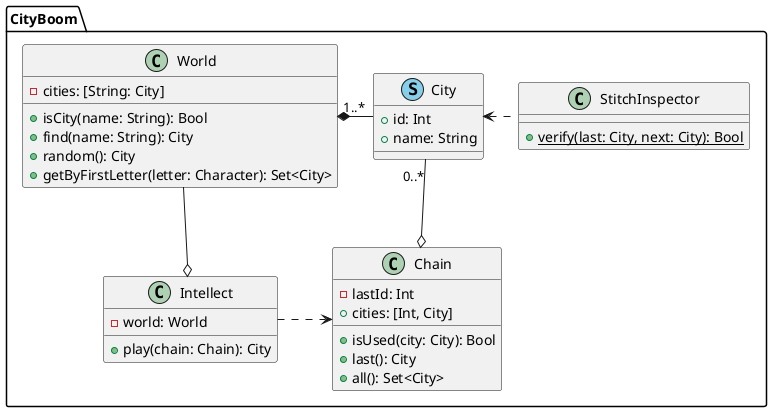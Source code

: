 @startuml
namespace CityBoom {
    class World {
        - cities: [String: City]
        + isCity(name: String): Bool
        + find(name: String): City
        + random(): City
        + getByFirstLetter(letter: Character): Set<City>
    }
    class City << (S,skyblue) >> {
        + id: Int
        + name: String
    }
    class Chain {
        - lastId: Int
        + cities: [Int, City]
        + isUsed(city: City): Bool
        + last(): City
        + all(): Set<City>
    }
    class StitchInspector {
        {static} + verify(last: City, next: City): Bool
    }
    class Intellect {
        - world: World
        + play(chain: Chain): City
    }
    World *- "1..*" City
    World --o Intellect
    Intellect .> Chain
    City "0..*" --o Chain
    City <. StitchInspector
}
@enduml